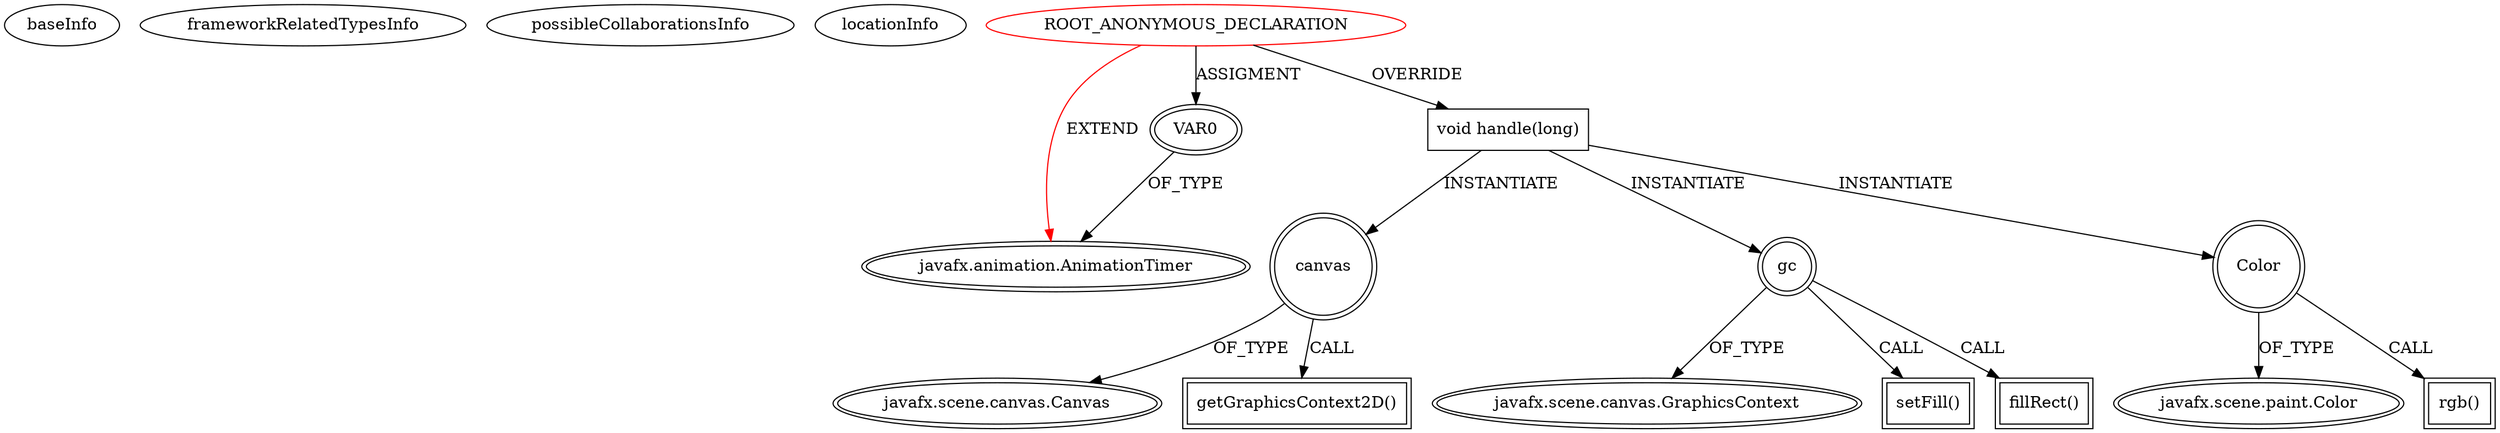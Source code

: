 digraph {
baseInfo[graphId=1708,category="extension_graph",isAnonymous=true,possibleRelation=false]
frameworkRelatedTypesInfo[0="javafx.animation.AnimationTimer"]
possibleCollaborationsInfo[]
locationInfo[projectName="adrianjarvis-ryanswordgame",filePath="/adrianjarvis-ryanswordgame/ryanswordgame-master/src/wordgame/Fireworks.java",contextSignature="void SanFranciscoFireworks()",graphId="1708"]
0[label="ROOT_ANONYMOUS_DECLARATION",vertexType="ROOT_ANONYMOUS_DECLARATION",isFrameworkType=false,color=red]
1[label="javafx.animation.AnimationTimer",vertexType="FRAMEWORK_CLASS_TYPE",isFrameworkType=true,peripheries=2]
2[label="VAR0",vertexType="OUTSIDE_VARIABLE_EXPRESION",isFrameworkType=true,peripheries=2]
4[label="void handle(long)",vertexType="OVERRIDING_METHOD_DECLARATION",isFrameworkType=false,shape=box]
5[label="canvas",vertexType="VARIABLE_EXPRESION",isFrameworkType=true,peripheries=2,shape=circle]
7[label="javafx.scene.canvas.Canvas",vertexType="FRAMEWORK_CLASS_TYPE",isFrameworkType=true,peripheries=2]
6[label="getGraphicsContext2D()",vertexType="INSIDE_CALL",isFrameworkType=true,peripheries=2,shape=box]
8[label="gc",vertexType="VARIABLE_EXPRESION",isFrameworkType=true,peripheries=2,shape=circle]
10[label="javafx.scene.canvas.GraphicsContext",vertexType="FRAMEWORK_CLASS_TYPE",isFrameworkType=true,peripheries=2]
9[label="setFill()",vertexType="INSIDE_CALL",isFrameworkType=true,peripheries=2,shape=box]
11[label="Color",vertexType="VARIABLE_EXPRESION",isFrameworkType=true,peripheries=2,shape=circle]
13[label="javafx.scene.paint.Color",vertexType="FRAMEWORK_CLASS_TYPE",isFrameworkType=true,peripheries=2]
12[label="rgb()",vertexType="INSIDE_CALL",isFrameworkType=true,peripheries=2,shape=box]
15[label="fillRect()",vertexType="INSIDE_CALL",isFrameworkType=true,peripheries=2,shape=box]
0->1[label="EXTEND",color=red]
0->2[label="ASSIGMENT"]
2->1[label="OF_TYPE"]
0->4[label="OVERRIDE"]
4->5[label="INSTANTIATE"]
5->7[label="OF_TYPE"]
5->6[label="CALL"]
4->8[label="INSTANTIATE"]
8->10[label="OF_TYPE"]
8->9[label="CALL"]
4->11[label="INSTANTIATE"]
11->13[label="OF_TYPE"]
11->12[label="CALL"]
8->15[label="CALL"]
}
